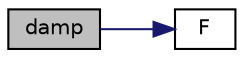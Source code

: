 digraph "damp"
{
  bgcolor="transparent";
  edge [fontname="Helvetica",fontsize="10",labelfontname="Helvetica",labelfontsize="10"];
  node [fontname="Helvetica",fontsize="10",shape=record];
  rankdir="LR";
  Node1 [label="damp",height=0.2,width=0.4,color="black", fillcolor="grey75", style="filled" fontcolor="black"];
  Node1 -> Node2 [color="midnightblue",fontsize="10",style="solid",fontname="Helvetica"];
  Node2 [label="F",height=0.2,width=0.4,color="black",URL="$multiphase_2twoPhaseEulerFoam_2pU_2pEqn_8H.html#a0fd6c680e7914ea17e626bbef00299f1"];
}
